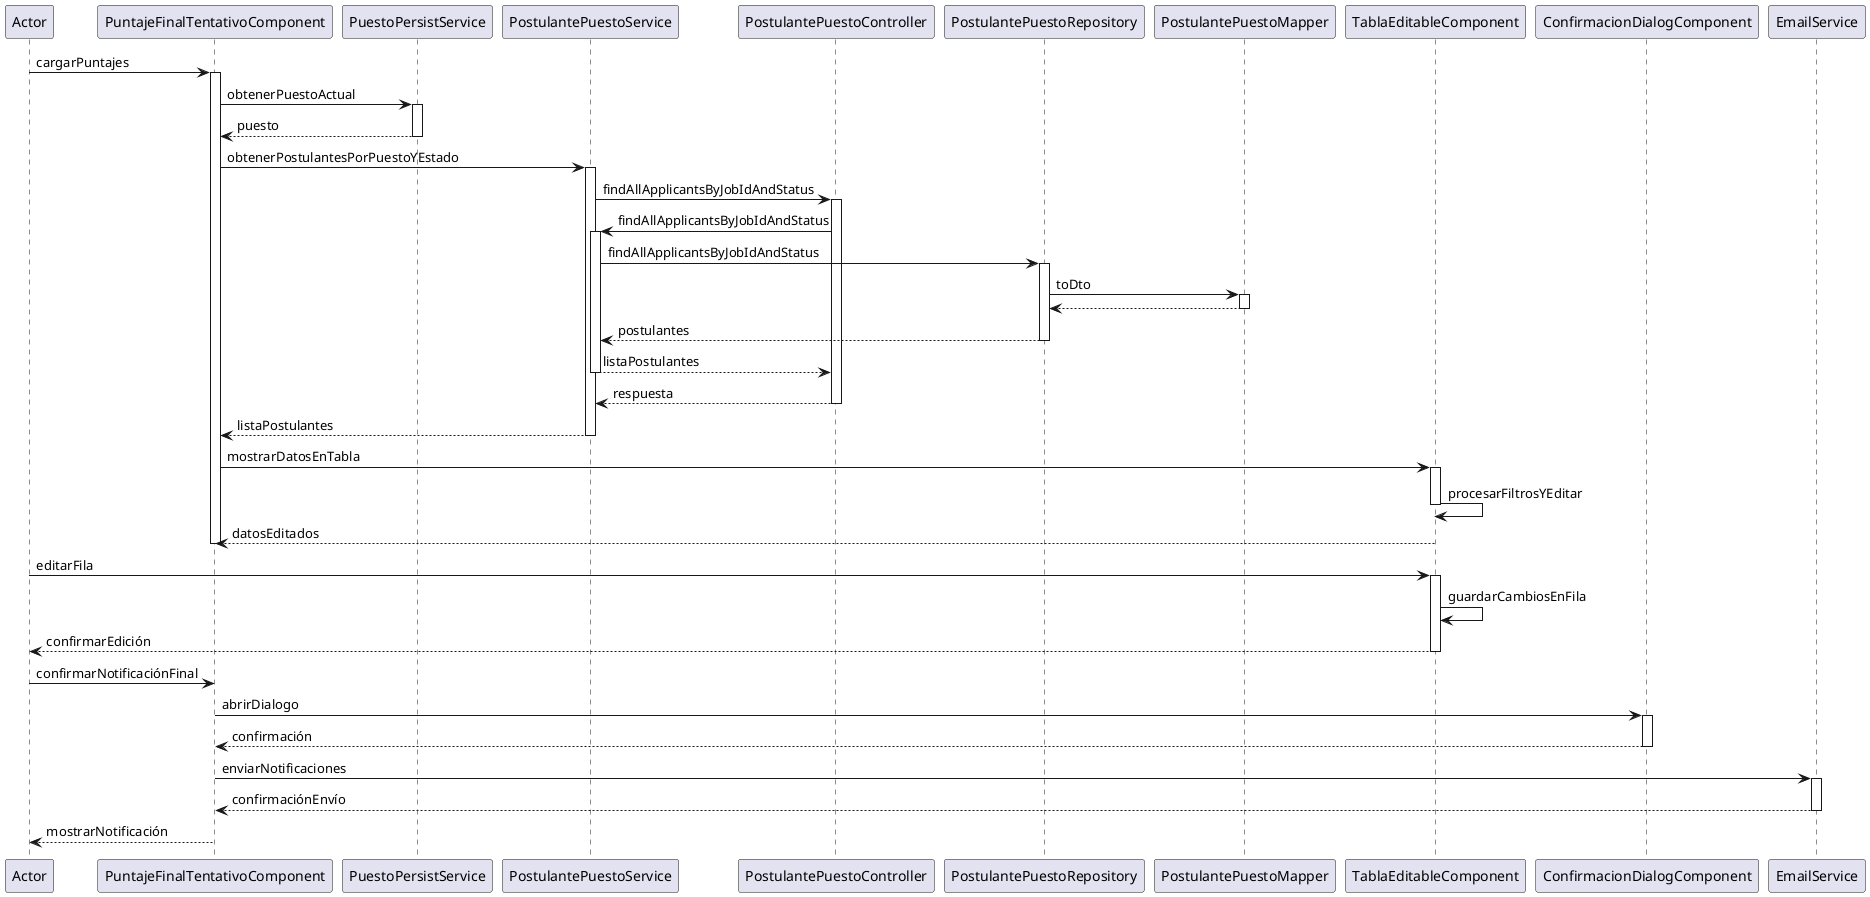 @startuml
participant Actor
Actor -> PuntajeFinalTentativoComponent: cargarPuntajes
activate PuntajeFinalTentativoComponent

PuntajeFinalTentativoComponent -> PuestoPersistService: obtenerPuestoActual
activate PuestoPersistService
PuestoPersistService --> PuntajeFinalTentativoComponent: puesto
deactivate PuestoPersistService

PuntajeFinalTentativoComponent -> PostulantePuestoService: obtenerPostulantesPorPuestoYEstado
activate PostulantePuestoService

PostulantePuestoService -> PostulantePuestoController: findAllApplicantsByJobIdAndStatus
activate PostulantePuestoController
PostulantePuestoController -> PostulantePuestoService: findAllApplicantsByJobIdAndStatus
activate PostulantePuestoService
PostulantePuestoService -> PostulantePuestoRepository: findAllApplicantsByJobIdAndStatus
activate PostulantePuestoRepository
PostulantePuestoRepository -> PostulantePuestoMapper: toDto
activate PostulantePuestoMapper
PostulantePuestoMapper --> PostulantePuestoRepository
deactivate PostulantePuestoMapper
PostulantePuestoRepository --> PostulantePuestoService: postulantes
deactivate PostulantePuestoRepository
PostulantePuestoService --> PostulantePuestoController: listaPostulantes
deactivate PostulantePuestoService
PostulantePuestoController --> PostulantePuestoService: respuesta
deactivate PostulantePuestoController
PostulantePuestoService --> PuntajeFinalTentativoComponent: listaPostulantes
deactivate PostulantePuestoService

PuntajeFinalTentativoComponent -> TablaEditableComponent: mostrarDatosEnTabla
activate TablaEditableComponent
TablaEditableComponent -> TablaEditableComponent: procesarFiltrosYEditar
deactivate TablaEditableComponent
TablaEditableComponent --> PuntajeFinalTentativoComponent: datosEditados
deactivate PuntajeFinalTentativoComponent

Actor -> TablaEditableComponent: editarFila
activate TablaEditableComponent
TablaEditableComponent -> TablaEditableComponent: guardarCambiosEnFila
TablaEditableComponent --> Actor: confirmarEdición
deactivate TablaEditableComponent

Actor -> PuntajeFinalTentativoComponent: confirmarNotificaciónFinal
PuntajeFinalTentativoComponent -> ConfirmacionDialogComponent: abrirDialogo
activate ConfirmacionDialogComponent
ConfirmacionDialogComponent --> PuntajeFinalTentativoComponent: confirmación
deactivate ConfirmacionDialogComponent

PuntajeFinalTentativoComponent -> EmailService: enviarNotificaciones
activate EmailService
EmailService --> PuntajeFinalTentativoComponent: confirmaciónEnvío
deactivate EmailService

PuntajeFinalTentativoComponent --> Actor: mostrarNotificación
@enduml